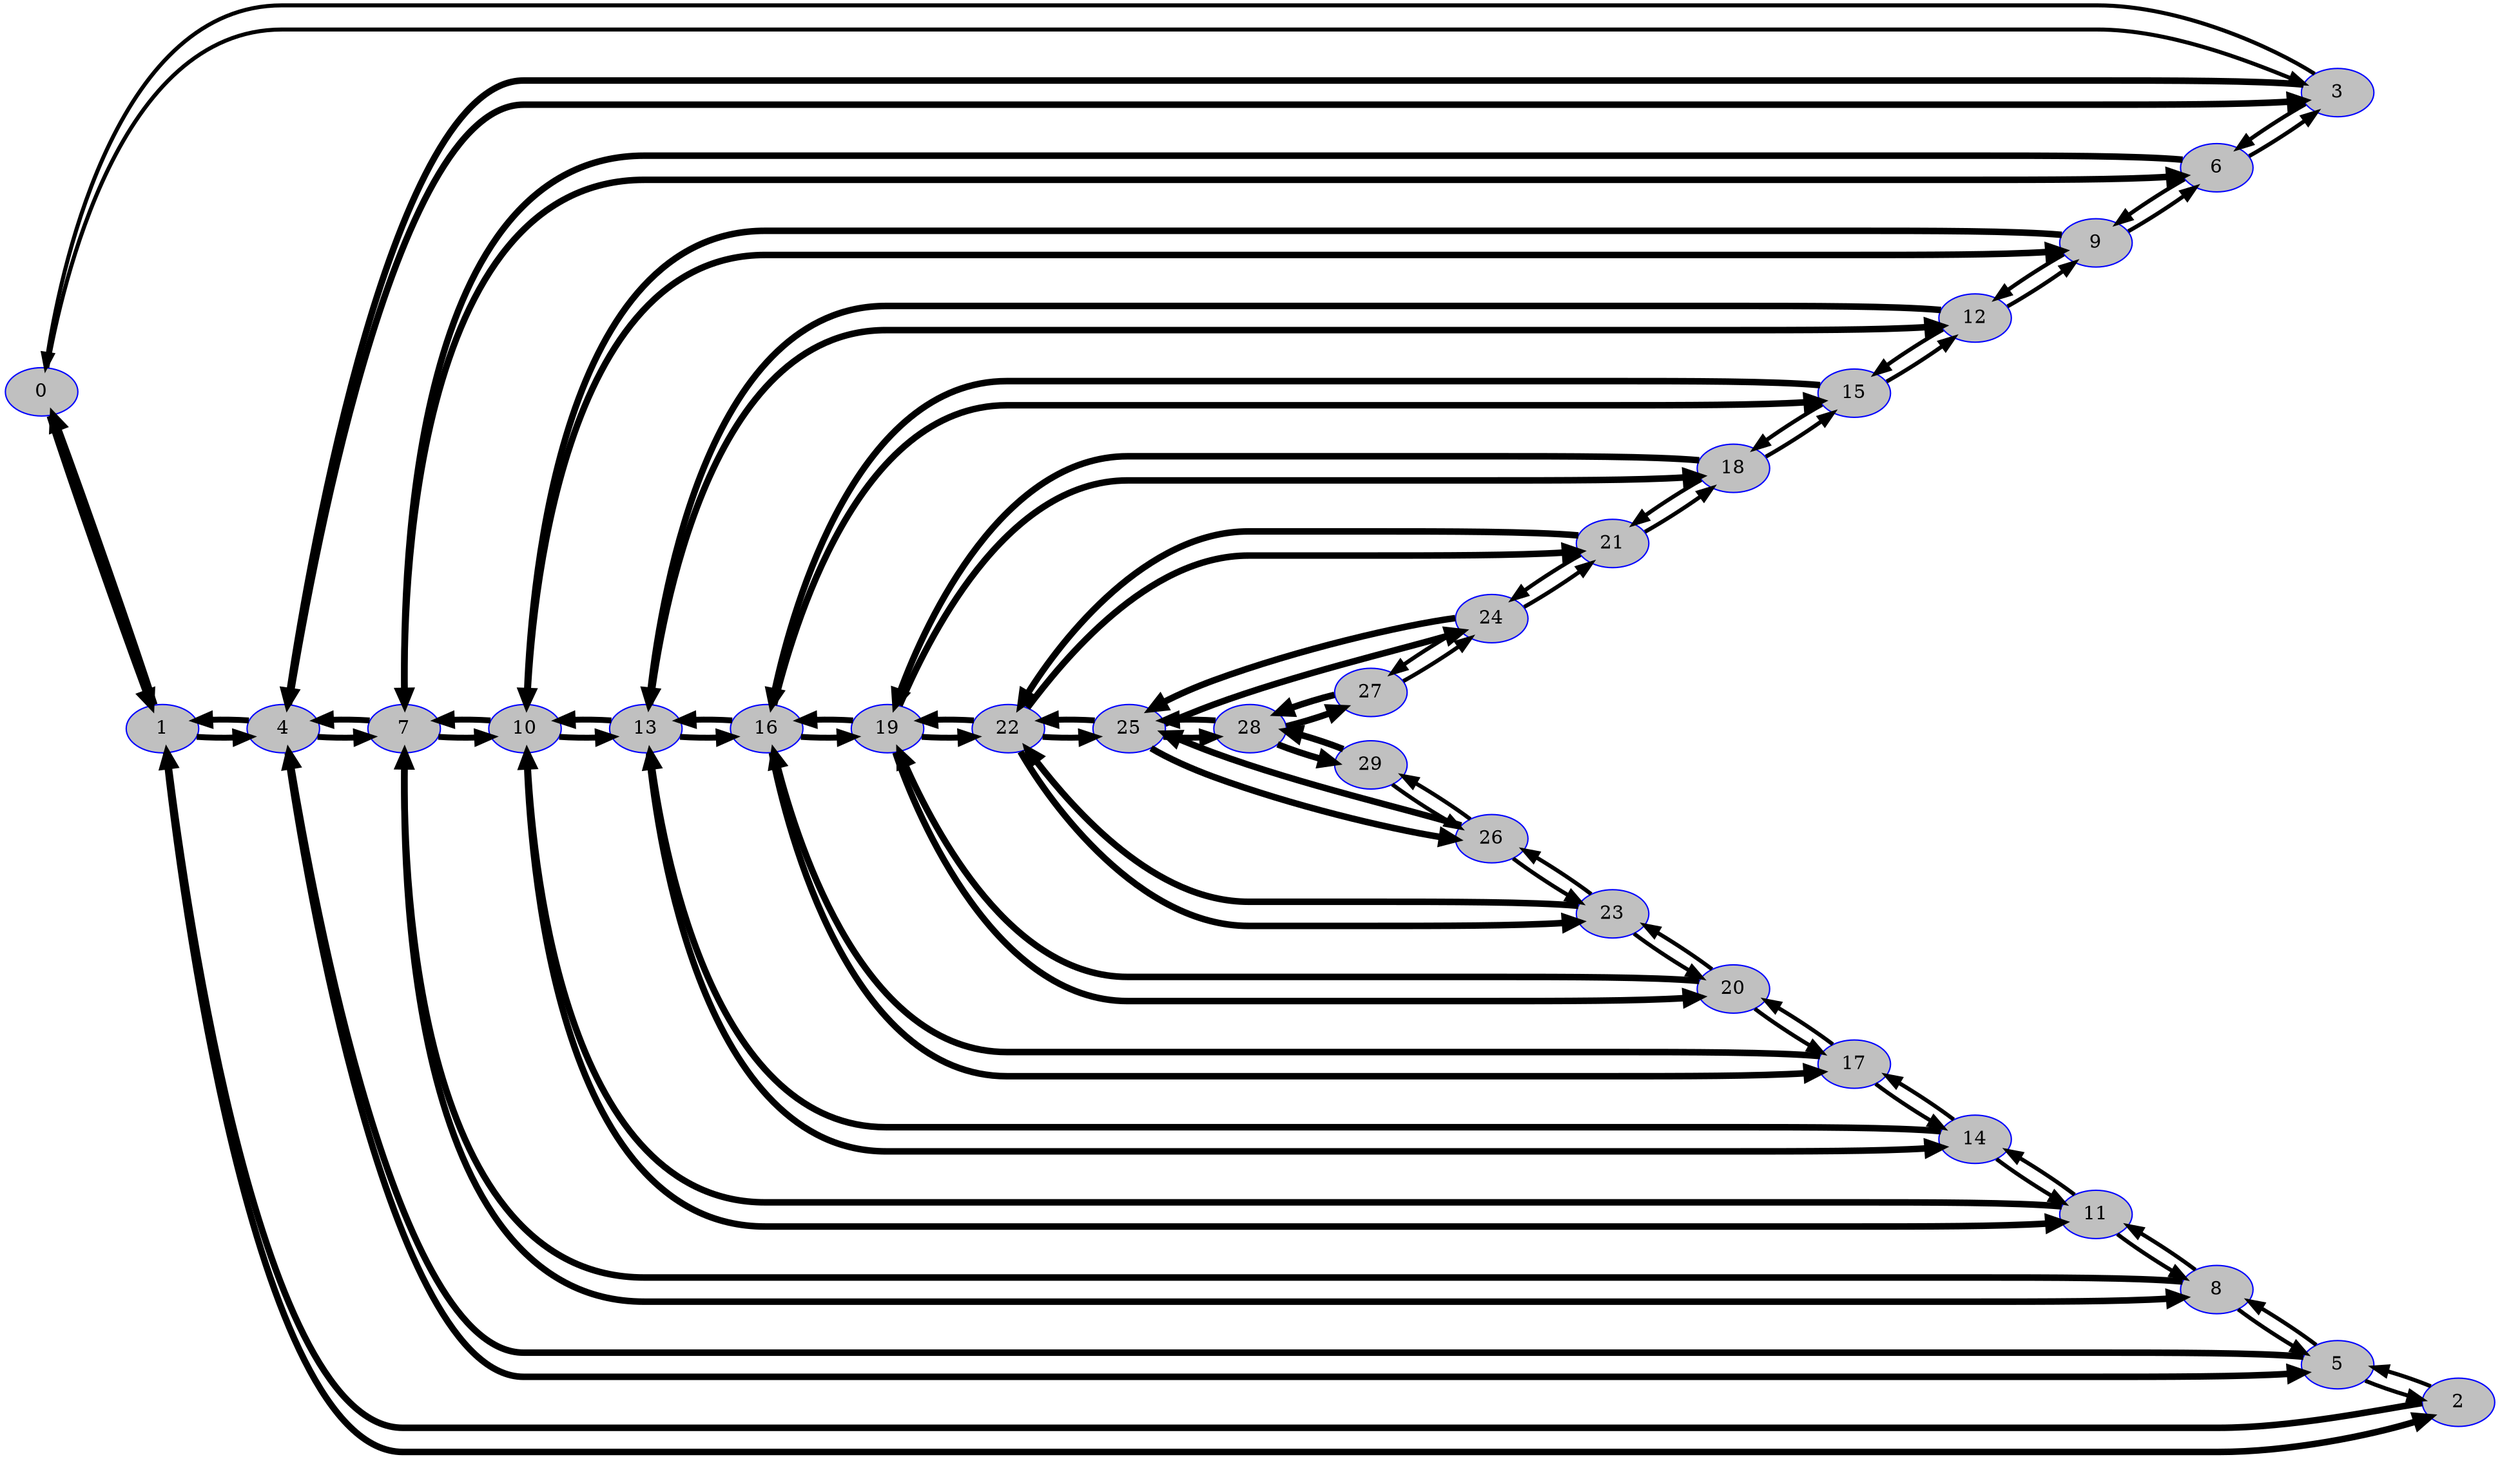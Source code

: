 digraph Connections {
	rankdir=LR;
	splines=true;
	node [color=blue,style=filled];
	"0"  [fillcolor=grey];
	"0" -> "1" [penwidth=4.856297990381251];
	"0" -> "3" [penwidth=3.0000000001];
	"1"  [fillcolor=grey];
	"1" -> "0" [penwidth=4.856297990381251];
	"1" -> "2" [penwidth=4.856297990381251];
	"1" -> "4" [penwidth=4.38629436114489];
	"2"  [fillcolor=grey];
	"2" -> "1" [penwidth=4.856297990381251];
	"2" -> "5" [penwidth=3.0000000001];
	"3"  [fillcolor=grey];
	"3" -> "0" [penwidth=3.0000000001];
	"3" -> "4" [penwidth=4.856297990381251];
	"3" -> "6" [penwidth=3.0000000001];
	"4"  [fillcolor=grey];
	"4" -> "1" [penwidth=4.38629436114489];
	"4" -> "3" [penwidth=4.856297990381251];
	"4" -> "5" [penwidth=4.856297990381251];
	"4" -> "7" [penwidth=4.38629436114489];
	"5"  [fillcolor=grey];
	"5" -> "2" [penwidth=3.0000000001];
	"5" -> "4" [penwidth=4.856297990381251];
	"5" -> "8" [penwidth=3.0000000001];
	"6"  [fillcolor=grey];
	"6" -> "3" [penwidth=3.0000000001];
	"6" -> "7" [penwidth=4.856297990381251];
	"6" -> "9" [penwidth=3.0000000001];
	"7"  [fillcolor=grey];
	"7" -> "4" [penwidth=4.38629436114489];
	"7" -> "6" [penwidth=4.856297990381251];
	"7" -> "8" [penwidth=4.856297990381251];
	"7" -> "10" [penwidth=4.38629436114489];
	"8"  [fillcolor=grey];
	"8" -> "5" [penwidth=3.0000000001];
	"8" -> "7" [penwidth=4.856297990381251];
	"8" -> "11" [penwidth=3.0000000001];
	"9"  [fillcolor=grey];
	"9" -> "6" [penwidth=3.0000000001];
	"9" -> "10" [penwidth=4.856297990381251];
	"9" -> "12" [penwidth=3.0000000001];
	"10"  [fillcolor=grey];
	"10" -> "7" [penwidth=4.38629436114489];
	"10" -> "9" [penwidth=4.856297990381251];
	"10" -> "11" [penwidth=4.856297990381251];
	"10" -> "13" [penwidth=4.38629436114489];
	"11"  [fillcolor=grey];
	"11" -> "8" [penwidth=3.0000000001];
	"11" -> "10" [penwidth=4.856297990381251];
	"11" -> "14" [penwidth=3.0000000001];
	"12"  [fillcolor=grey];
	"12" -> "9" [penwidth=3.0000000001];
	"12" -> "13" [penwidth=4.856297990381251];
	"12" -> "15" [penwidth=3.0000000001];
	"13"  [fillcolor=grey];
	"13" -> "10" [penwidth=4.38629436114489];
	"13" -> "12" [penwidth=4.856297990381251];
	"13" -> "14" [penwidth=4.856297990381251];
	"13" -> "16" [penwidth=4.38629436114489];
	"14"  [fillcolor=grey];
	"14" -> "11" [penwidth=3.0000000001];
	"14" -> "13" [penwidth=4.856297990381251];
	"14" -> "17" [penwidth=3.0000000001];
	"15"  [fillcolor=grey];
	"15" -> "12" [penwidth=3.0000000001];
	"15" -> "16" [penwidth=4.856297990381251];
	"15" -> "18" [penwidth=3.0000000001];
	"16"  [fillcolor=grey];
	"16" -> "13" [penwidth=4.38629436114489];
	"16" -> "15" [penwidth=4.856297990381251];
	"16" -> "17" [penwidth=4.856297990381251];
	"16" -> "19" [penwidth=4.38629436114489];
	"17"  [fillcolor=grey];
	"17" -> "14" [penwidth=3.0000000001];
	"17" -> "16" [penwidth=4.856297990381251];
	"17" -> "20" [penwidth=3.0000000001];
	"18"  [fillcolor=grey];
	"18" -> "15" [penwidth=3.0000000001];
	"18" -> "19" [penwidth=4.856297990381251];
	"18" -> "21" [penwidth=3.0000000001];
	"19"  [fillcolor=grey];
	"19" -> "16" [penwidth=4.38629436114489];
	"19" -> "18" [penwidth=4.856297990381251];
	"19" -> "20" [penwidth=4.856297990381251];
	"19" -> "22" [penwidth=4.38629436114489];
	"20"  [fillcolor=grey];
	"20" -> "17" [penwidth=3.0000000001];
	"20" -> "19" [penwidth=4.856297990381251];
	"20" -> "23" [penwidth=3.0000000001];
	"21"  [fillcolor=grey];
	"21" -> "18" [penwidth=3.0000000001];
	"21" -> "22" [penwidth=4.856297990381251];
	"21" -> "24" [penwidth=3.0000000001];
	"22"  [fillcolor=grey];
	"22" -> "19" [penwidth=4.38629436114489];
	"22" -> "21" [penwidth=4.856297990381251];
	"22" -> "23" [penwidth=4.856297990381251];
	"22" -> "25" [penwidth=4.38629436114489];
	"23"  [fillcolor=grey];
	"23" -> "20" [penwidth=3.0000000001];
	"23" -> "22" [penwidth=4.856297990381251];
	"23" -> "26" [penwidth=3.0000000001];
	"24"  [fillcolor=grey];
	"24" -> "21" [penwidth=3.0000000001];
	"24" -> "25" [penwidth=4.856297990381251];
	"24" -> "27" [penwidth=3.0000000001];
	"25"  [fillcolor=grey];
	"25" -> "22" [penwidth=4.38629436114489];
	"25" -> "24" [penwidth=4.856297990381251];
	"25" -> "26" [penwidth=4.856297990381251];
	"25" -> "28" [penwidth=4.38629436114489];
	"26"  [fillcolor=grey];
	"26" -> "23" [penwidth=3.0000000001];
	"26" -> "25" [penwidth=4.856297990381251];
	"26" -> "29" [penwidth=3.0000000001];
	"27"  [fillcolor=grey];
	"27" -> "24" [penwidth=3.0000000001];
	"27" -> "28" [penwidth=4.856297990381251];
	"28"  [fillcolor=grey];
	"28" -> "25" [penwidth=4.38629436114489];
	"28" -> "27" [penwidth=4.856297990381251];
	"28" -> "29" [penwidth=4.856297990381251];
	"29"  [fillcolor=grey];
	"29" -> "26" [penwidth=3.0000000001];
	"29" -> "28" [penwidth=4.856297990381251];
}
